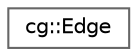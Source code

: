 digraph "Graphical Class Hierarchy"
{
 // LATEX_PDF_SIZE
  bgcolor="transparent";
  edge [fontname=Helvetica,fontsize=10,labelfontname=Helvetica,labelfontsize=10];
  node [fontname=Helvetica,fontsize=10,shape=box,height=0.2,width=0.4];
  rankdir="LR";
  Node0 [id="Node000000",label="cg::Edge",height=0.2,width=0.4,color="grey40", fillcolor="white", style="filled",URL="$classcg_1_1_edge.html",tooltip=" "];
}
